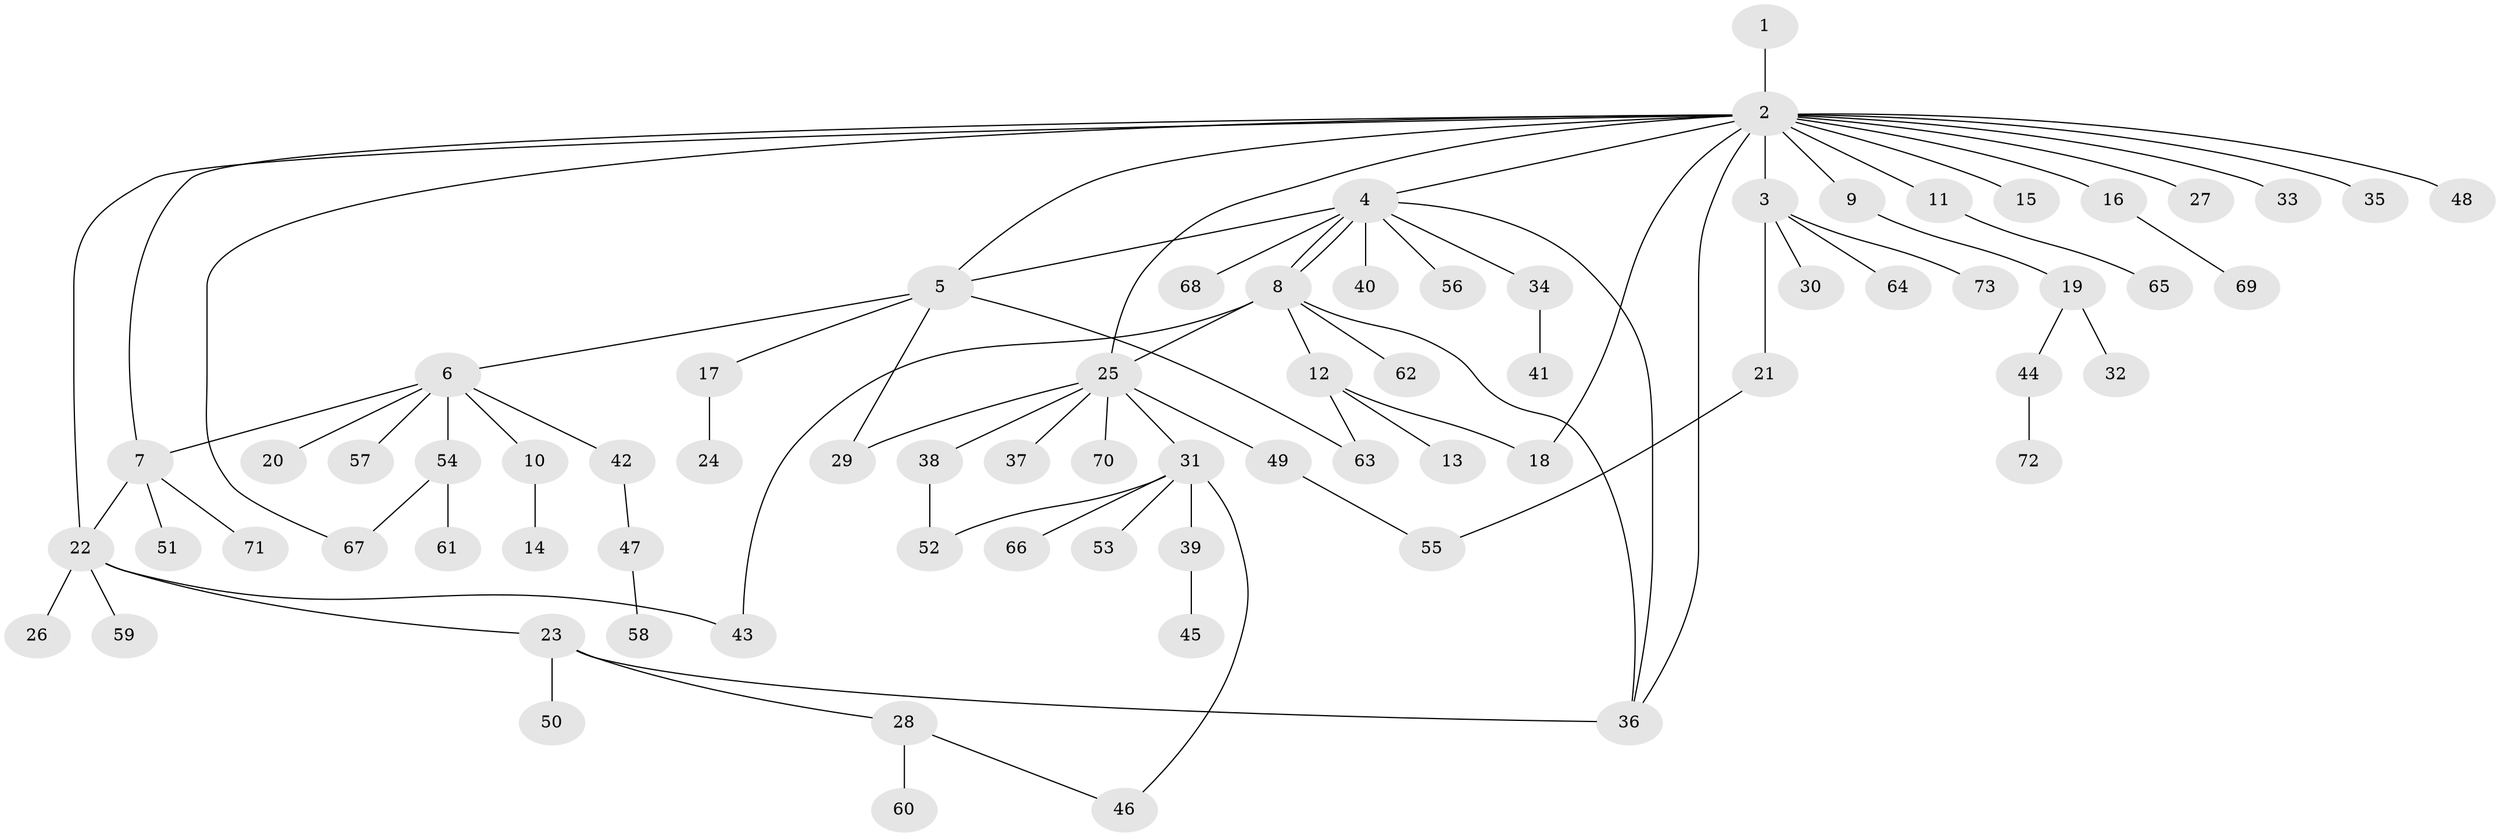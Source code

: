 // Generated by graph-tools (version 1.1) at 2025/11/02/27/25 16:11:12]
// undirected, 73 vertices, 88 edges
graph export_dot {
graph [start="1"]
  node [color=gray90,style=filled];
  1;
  2;
  3;
  4;
  5;
  6;
  7;
  8;
  9;
  10;
  11;
  12;
  13;
  14;
  15;
  16;
  17;
  18;
  19;
  20;
  21;
  22;
  23;
  24;
  25;
  26;
  27;
  28;
  29;
  30;
  31;
  32;
  33;
  34;
  35;
  36;
  37;
  38;
  39;
  40;
  41;
  42;
  43;
  44;
  45;
  46;
  47;
  48;
  49;
  50;
  51;
  52;
  53;
  54;
  55;
  56;
  57;
  58;
  59;
  60;
  61;
  62;
  63;
  64;
  65;
  66;
  67;
  68;
  69;
  70;
  71;
  72;
  73;
  1 -- 2;
  2 -- 3;
  2 -- 4;
  2 -- 5;
  2 -- 7;
  2 -- 9;
  2 -- 11;
  2 -- 15;
  2 -- 16;
  2 -- 18;
  2 -- 22;
  2 -- 25;
  2 -- 27;
  2 -- 33;
  2 -- 35;
  2 -- 36;
  2 -- 48;
  2 -- 67;
  3 -- 21;
  3 -- 30;
  3 -- 64;
  3 -- 73;
  4 -- 5;
  4 -- 8;
  4 -- 8;
  4 -- 34;
  4 -- 36;
  4 -- 40;
  4 -- 56;
  4 -- 68;
  5 -- 6;
  5 -- 17;
  5 -- 29;
  5 -- 63;
  6 -- 7;
  6 -- 10;
  6 -- 20;
  6 -- 42;
  6 -- 54;
  6 -- 57;
  7 -- 22;
  7 -- 51;
  7 -- 71;
  8 -- 12;
  8 -- 25;
  8 -- 36;
  8 -- 43;
  8 -- 62;
  9 -- 19;
  10 -- 14;
  11 -- 65;
  12 -- 13;
  12 -- 18;
  12 -- 63;
  16 -- 69;
  17 -- 24;
  19 -- 32;
  19 -- 44;
  21 -- 55;
  22 -- 23;
  22 -- 26;
  22 -- 43;
  22 -- 59;
  23 -- 28;
  23 -- 36;
  23 -- 50;
  25 -- 29;
  25 -- 31;
  25 -- 37;
  25 -- 38;
  25 -- 49;
  25 -- 70;
  28 -- 46;
  28 -- 60;
  31 -- 39;
  31 -- 46;
  31 -- 52;
  31 -- 53;
  31 -- 66;
  34 -- 41;
  38 -- 52;
  39 -- 45;
  42 -- 47;
  44 -- 72;
  47 -- 58;
  49 -- 55;
  54 -- 61;
  54 -- 67;
}
